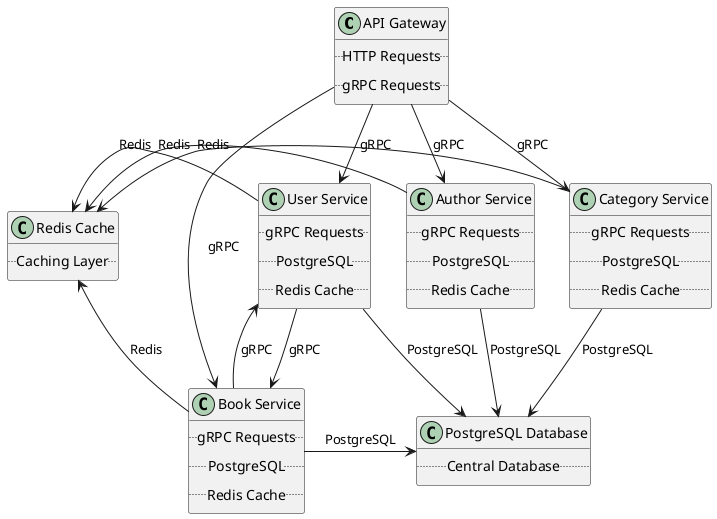@startuml architecture
!define RECTANGLE class

RECTANGLE "API Gateway" as APIGW {
  .. HTTP Requests ..
  .. gRPC Requests ..
}

RECTANGLE "User Service" as US {
  .. gRPC Requests ..
  .. PostgreSQL ..
  .. Redis Cache ..
}

RECTANGLE "Author Service" as AS {
  .. gRPC Requests ..
  .. PostgreSQL ..
  .. Redis Cache ..
}

RECTANGLE "Book Service" as BS {
  .. gRPC Requests ..
  .. PostgreSQL ..
  .. Redis Cache ..
}

RECTANGLE "Category Service" as CS {
  .. gRPC Requests ..
  .. PostgreSQL ..
  .. Redis Cache ..
}

RECTANGLE "PostgreSQL Database" as DB {
  .. Central Database ..
}

RECTANGLE "Redis Cache" as CACHE {
  .. Caching Layer ..
}

APIGW -down-> US : "gRPC"
APIGW -down-> AS : "gRPC"
APIGW -down-> BS : "gRPC"
APIGW -down-> CS : "gRPC"

US -down-> BS : "gRPC"
BS -down-> US : "gRPC"

US -right-> DB : "PostgreSQL"
AS -right-> DB : "PostgreSQL"
BS -right-> DB : "PostgreSQL"
CS -right-> DB : "PostgreSQL"

US -left-> CACHE : "Redis"
AS -left-> CACHE : "Redis"
BS -left-> CACHE : "Redis"
CS -left-> CACHE : "Redis"

@enduml
